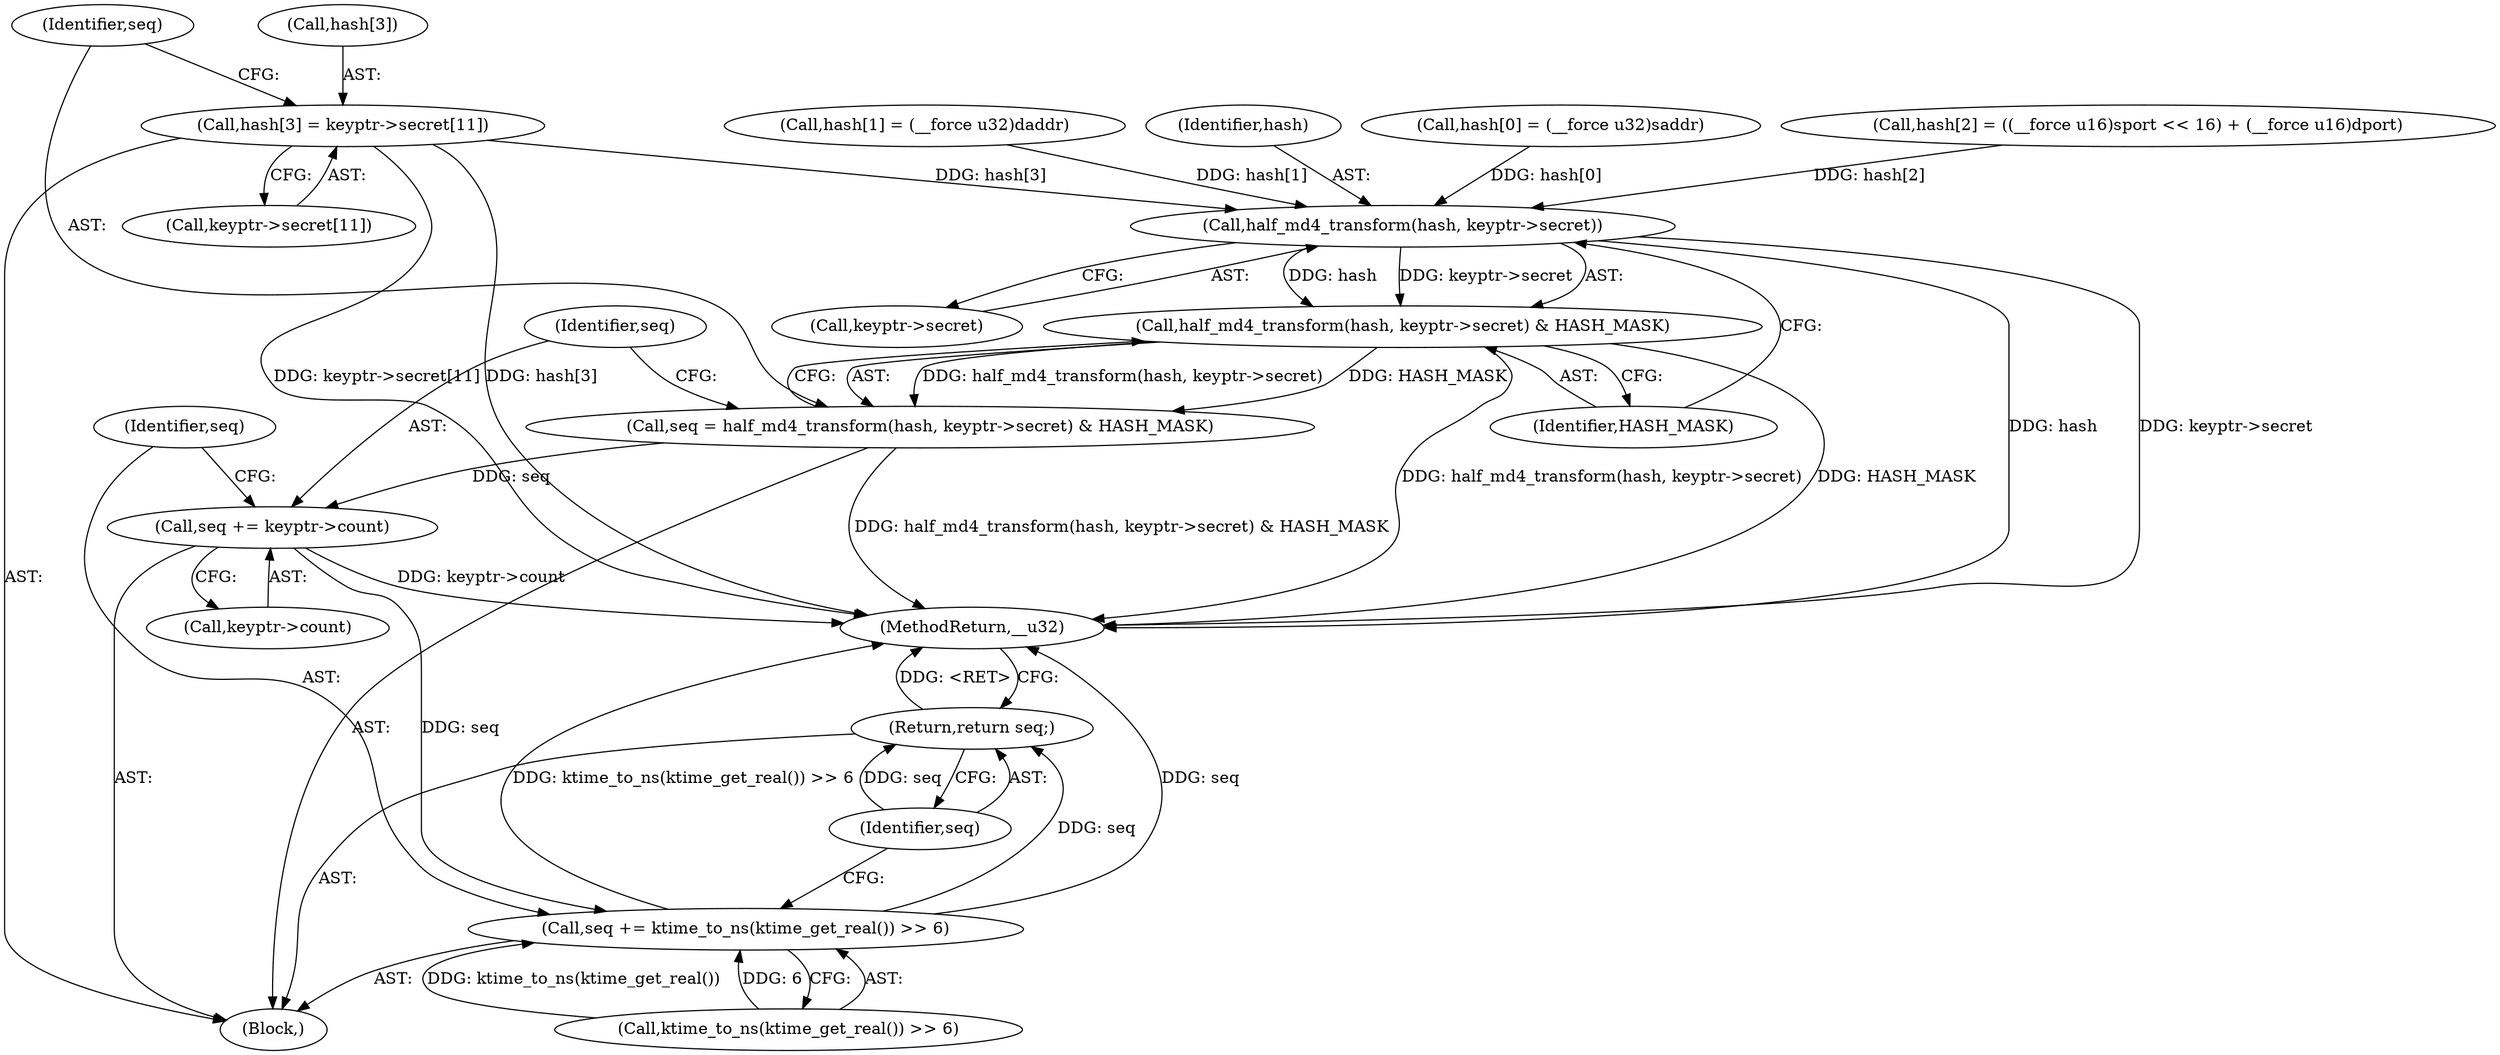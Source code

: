 digraph "1_linux_6e5714eaf77d79ae1c8b47e3e040ff5411b717ec_7@array" {
"1000141" [label="(Call,hash[3] = keyptr->secret[11])"];
"1000153" [label="(Call,half_md4_transform(hash, keyptr->secret))"];
"1000152" [label="(Call,half_md4_transform(hash, keyptr->secret) & HASH_MASK)"];
"1000150" [label="(Call,seq = half_md4_transform(hash, keyptr->secret) & HASH_MASK)"];
"1000159" [label="(Call,seq += keyptr->count)"];
"1000164" [label="(Call,seq += ktime_to_ns(ktime_get_real()) >> 6)"];
"1000170" [label="(Return,return seq;)"];
"1000161" [label="(Call,keyptr->count)"];
"1000114" [label="(Call,hash[0] = (__force u32)saddr)"];
"1000128" [label="(Call,hash[2] = ((__force u16)sport << 16) + (__force u16)dport)"];
"1000150" [label="(Call,seq = half_md4_transform(hash, keyptr->secret) & HASH_MASK)"];
"1000141" [label="(Call,hash[3] = keyptr->secret[11])"];
"1000152" [label="(Call,half_md4_transform(hash, keyptr->secret) & HASH_MASK)"];
"1000155" [label="(Call,keyptr->secret)"];
"1000166" [label="(Call,ktime_to_ns(ktime_get_real()) >> 6)"];
"1000164" [label="(Call,seq += ktime_to_ns(ktime_get_real()) >> 6)"];
"1000159" [label="(Call,seq += keyptr->count)"];
"1000142" [label="(Call,hash[3])"];
"1000145" [label="(Call,keyptr->secret[11])"];
"1000171" [label="(Identifier,seq)"];
"1000107" [label="(Block,)"];
"1000170" [label="(Return,return seq;)"];
"1000121" [label="(Call,hash[1] = (__force u32)daddr)"];
"1000158" [label="(Identifier,HASH_MASK)"];
"1000153" [label="(Call,half_md4_transform(hash, keyptr->secret))"];
"1000154" [label="(Identifier,hash)"];
"1000172" [label="(MethodReturn,__u32)"];
"1000160" [label="(Identifier,seq)"];
"1000151" [label="(Identifier,seq)"];
"1000165" [label="(Identifier,seq)"];
"1000141" -> "1000107"  [label="AST: "];
"1000141" -> "1000145"  [label="CFG: "];
"1000142" -> "1000141"  [label="AST: "];
"1000145" -> "1000141"  [label="AST: "];
"1000151" -> "1000141"  [label="CFG: "];
"1000141" -> "1000172"  [label="DDG: hash[3]"];
"1000141" -> "1000172"  [label="DDG: keyptr->secret[11]"];
"1000141" -> "1000153"  [label="DDG: hash[3]"];
"1000153" -> "1000152"  [label="AST: "];
"1000153" -> "1000155"  [label="CFG: "];
"1000154" -> "1000153"  [label="AST: "];
"1000155" -> "1000153"  [label="AST: "];
"1000158" -> "1000153"  [label="CFG: "];
"1000153" -> "1000172"  [label="DDG: hash"];
"1000153" -> "1000172"  [label="DDG: keyptr->secret"];
"1000153" -> "1000152"  [label="DDG: hash"];
"1000153" -> "1000152"  [label="DDG: keyptr->secret"];
"1000128" -> "1000153"  [label="DDG: hash[2]"];
"1000114" -> "1000153"  [label="DDG: hash[0]"];
"1000121" -> "1000153"  [label="DDG: hash[1]"];
"1000152" -> "1000150"  [label="AST: "];
"1000152" -> "1000158"  [label="CFG: "];
"1000158" -> "1000152"  [label="AST: "];
"1000150" -> "1000152"  [label="CFG: "];
"1000152" -> "1000172"  [label="DDG: HASH_MASK"];
"1000152" -> "1000172"  [label="DDG: half_md4_transform(hash, keyptr->secret)"];
"1000152" -> "1000150"  [label="DDG: half_md4_transform(hash, keyptr->secret)"];
"1000152" -> "1000150"  [label="DDG: HASH_MASK"];
"1000150" -> "1000107"  [label="AST: "];
"1000151" -> "1000150"  [label="AST: "];
"1000160" -> "1000150"  [label="CFG: "];
"1000150" -> "1000172"  [label="DDG: half_md4_transform(hash, keyptr->secret) & HASH_MASK"];
"1000150" -> "1000159"  [label="DDG: seq"];
"1000159" -> "1000107"  [label="AST: "];
"1000159" -> "1000161"  [label="CFG: "];
"1000160" -> "1000159"  [label="AST: "];
"1000161" -> "1000159"  [label="AST: "];
"1000165" -> "1000159"  [label="CFG: "];
"1000159" -> "1000172"  [label="DDG: keyptr->count"];
"1000159" -> "1000164"  [label="DDG: seq"];
"1000164" -> "1000107"  [label="AST: "];
"1000164" -> "1000166"  [label="CFG: "];
"1000165" -> "1000164"  [label="AST: "];
"1000166" -> "1000164"  [label="AST: "];
"1000171" -> "1000164"  [label="CFG: "];
"1000164" -> "1000172"  [label="DDG: seq"];
"1000164" -> "1000172"  [label="DDG: ktime_to_ns(ktime_get_real()) >> 6"];
"1000166" -> "1000164"  [label="DDG: ktime_to_ns(ktime_get_real())"];
"1000166" -> "1000164"  [label="DDG: 6"];
"1000164" -> "1000170"  [label="DDG: seq"];
"1000170" -> "1000107"  [label="AST: "];
"1000170" -> "1000171"  [label="CFG: "];
"1000171" -> "1000170"  [label="AST: "];
"1000172" -> "1000170"  [label="CFG: "];
"1000170" -> "1000172"  [label="DDG: <RET>"];
"1000171" -> "1000170"  [label="DDG: seq"];
}
